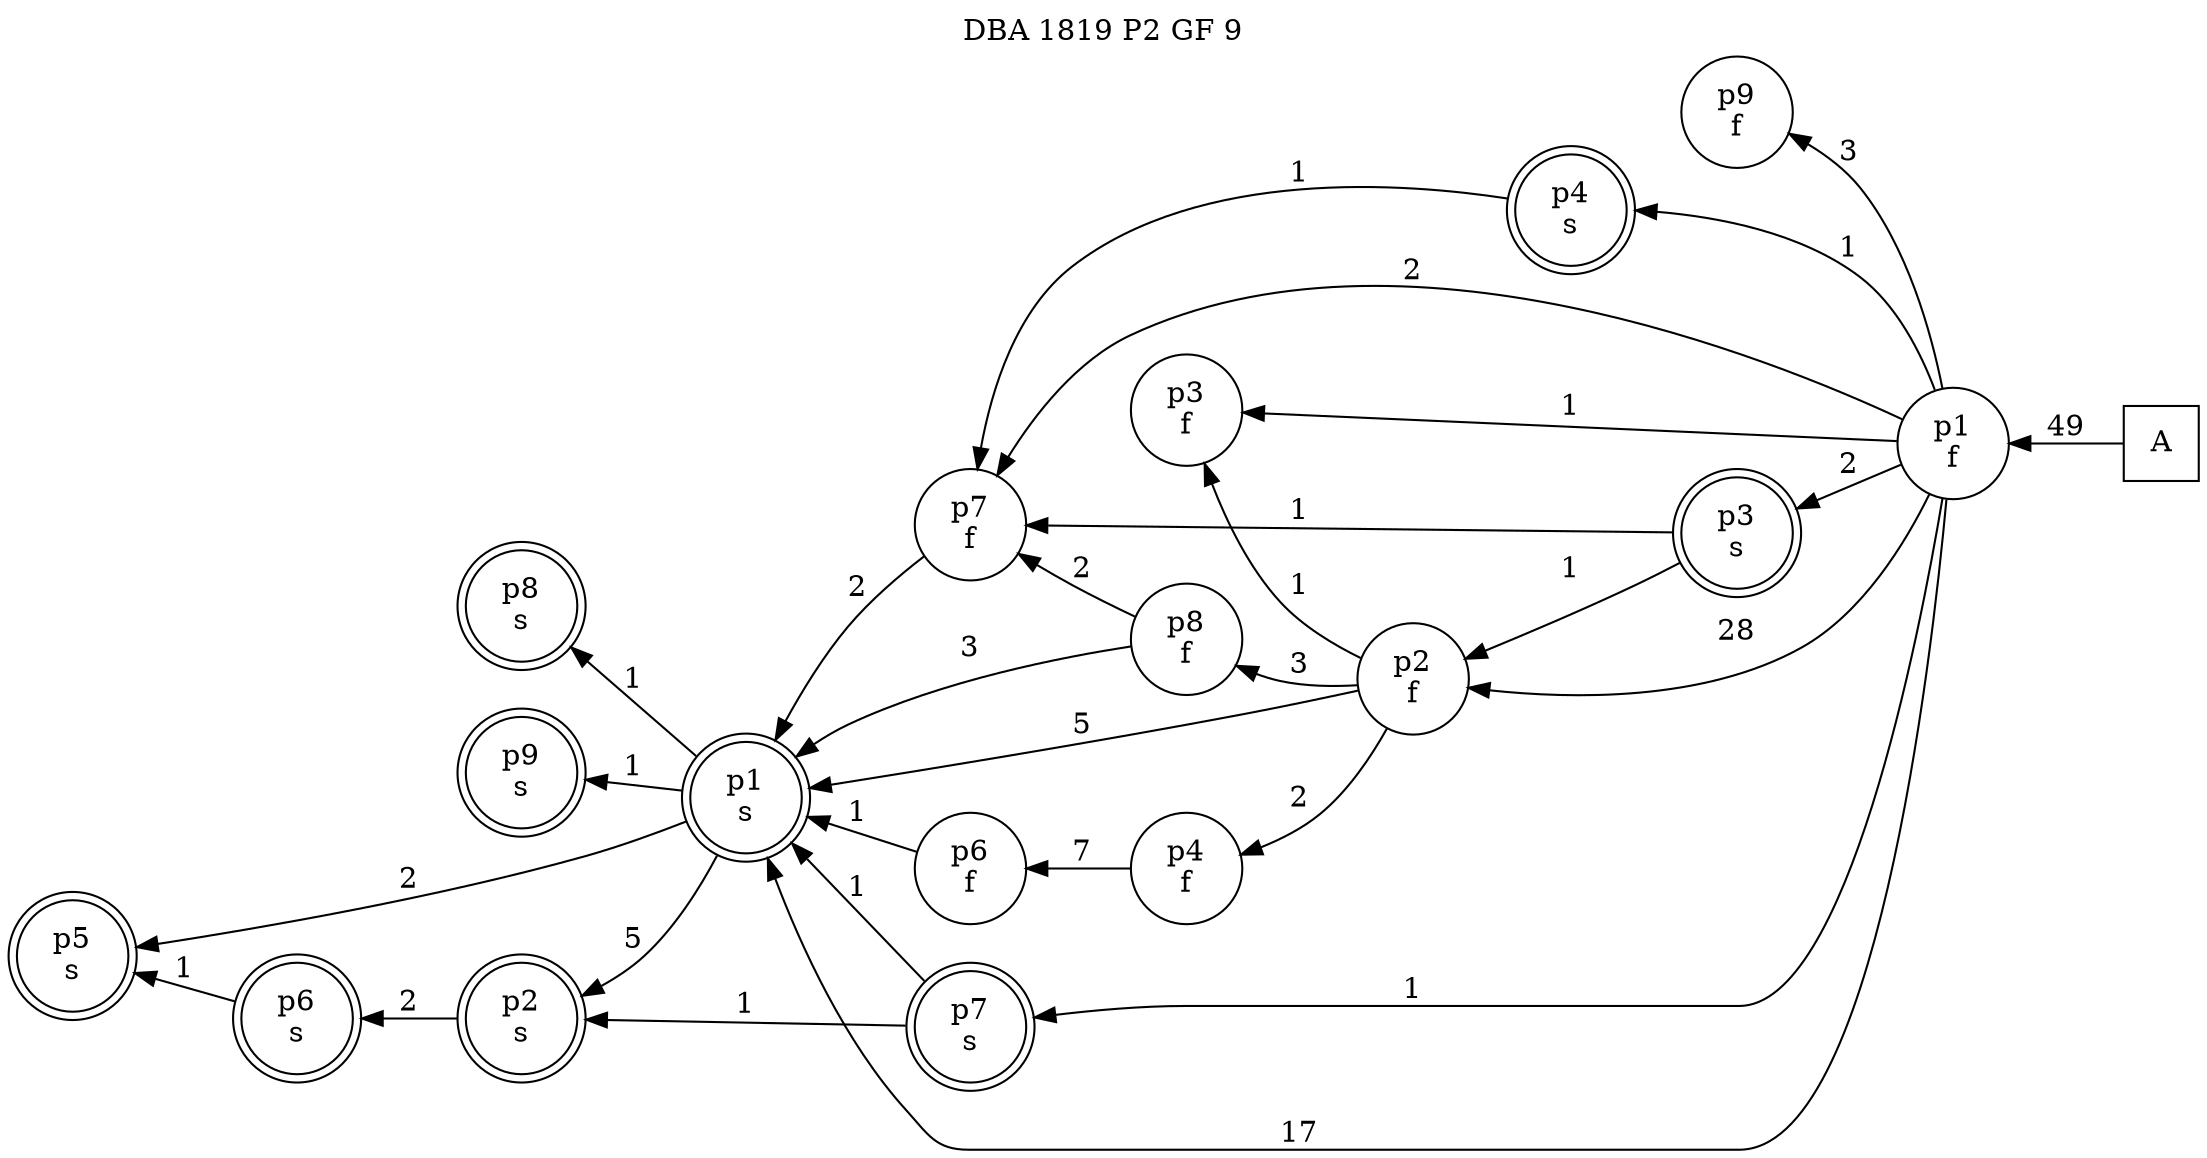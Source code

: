 digraph DBA_1819_P2_GF_9_GOOD {
labelloc="tl"
label= " DBA 1819 P2 GF 9 "
rankdir="RL";
"A" [shape="square" label="A"]
"p1_f" [shape="circle" label="p1
f"]
"p9_f" [shape="circle" label="p9
f"]
"p2_f" [shape="circle" label="p2
f"]
"p8_f" [shape="circle" label="p8
f"]
"p3_f" [shape="circle" label="p3
f"]
"p7_f" [shape="circle" label="p7
f"]
"p1_s" [shape="doublecircle" label="p1
s"]
"p4_s" [shape="doublecircle" label="p4
s"]
"p5_s" [shape="doublecircle" label="p5
s"]
"p2_s" [shape="doublecircle" label="p2
s"]
"p6_s" [shape="doublecircle" label="p6
s"]
"p4_f" [shape="circle" label="p4
f"]
"p6_f" [shape="circle" label="p6
f"]
"p7_s" [shape="doublecircle" label="p7
s"]
"p3_s" [shape="doublecircle" label="p3
s"]
"p8_s" [shape="doublecircle" label="p8
s"]
"p9_s" [shape="doublecircle" label="p9
s"]
"A" -> "p1_f" [ label=49]
"p1_f" -> "p9_f" [ label=3]
"p1_f" -> "p2_f" [ label=28]
"p1_f" -> "p3_f" [ label=1]
"p1_f" -> "p7_f" [ label=2]
"p1_f" -> "p1_s" [ label=17]
"p1_f" -> "p4_s" [ label=1]
"p1_f" -> "p7_s" [ label=1]
"p1_f" -> "p3_s" [ label=2]
"p2_f" -> "p8_f" [ label=3]
"p2_f" -> "p3_f" [ label=1]
"p2_f" -> "p1_s" [ label=5]
"p2_f" -> "p4_f" [ label=2]
"p8_f" -> "p7_f" [ label=2]
"p8_f" -> "p1_s" [ label=3]
"p7_f" -> "p1_s" [ label=2]
"p1_s" -> "p5_s" [ label=2]
"p1_s" -> "p2_s" [ label=5]
"p1_s" -> "p8_s" [ label=1]
"p1_s" -> "p9_s" [ label=1]
"p4_s" -> "p7_f" [ label=1]
"p2_s" -> "p6_s" [ label=2]
"p6_s" -> "p5_s" [ label=1]
"p4_f" -> "p6_f" [ label=7]
"p6_f" -> "p1_s" [ label=1]
"p7_s" -> "p1_s" [ label=1]
"p7_s" -> "p2_s" [ label=1]
"p3_s" -> "p2_f" [ label=1]
"p3_s" -> "p7_f" [ label=1]
}
